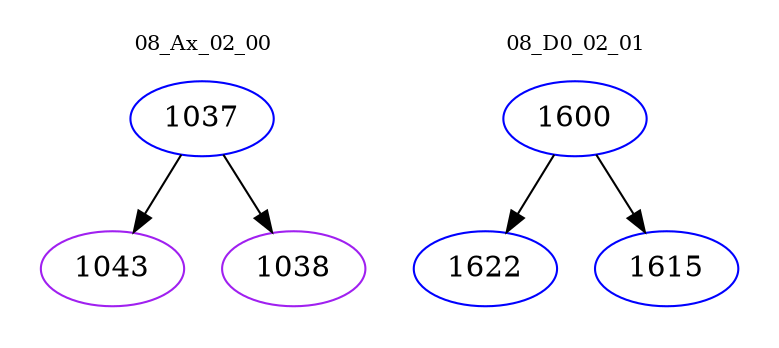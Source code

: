 digraph{
subgraph cluster_0 {
color = white
label = "08_Ax_02_00";
fontsize=10;
T0_1037 [label="1037", color="blue"]
T0_1037 -> T0_1043 [color="black"]
T0_1043 [label="1043", color="purple"]
T0_1037 -> T0_1038 [color="black"]
T0_1038 [label="1038", color="purple"]
}
subgraph cluster_1 {
color = white
label = "08_D0_02_01";
fontsize=10;
T1_1600 [label="1600", color="blue"]
T1_1600 -> T1_1622 [color="black"]
T1_1622 [label="1622", color="blue"]
T1_1600 -> T1_1615 [color="black"]
T1_1615 [label="1615", color="blue"]
}
}
